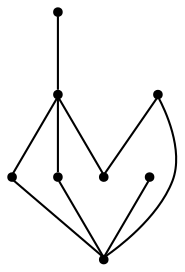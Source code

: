 graph {
  node [shape=point,comment="{\"directed\":false,\"doi\":\"10.1007/978-3-319-50106-2_25\",\"figure\":\"4 (3)\"}"]

  v0 [pos="1280.9707425904735,376.2708445134725"]
  v1 [pos="1242.4250334924468,380.56629281594377"]
  v2 [pos="1175.8988626911091,468.60518245208414"]
  v3 [pos="1198.9826982895931,373.3984796094876"]
  v4 [pos="1175.807072810162,290.82482826527337"]
  v5 [pos="1139.8399058439945,349.5866497478347"]
  v6 [pos="1137.3072745497134,411.1593468880677"]
  v7 [pos="1107.9369290065704,379.54204698228557"]

  v0 -- v1 [id="-1",pos="1280.9707425904735,376.2708445134725 1281.2332355787303,373.34004256981655 1279.6788802965227,375.94042724754127 1272.4360323438962,377.84904200733166 1271.4401105459115,378.13658530808533 1270.373224073776,378.41163363789735 1269.2272336100245,378.6699902126347 1263.5138142798678,379.9535066933319 1256.083507671868,380.8078066149652 1242.4250334924468,380.56629281594377"]
  v1 -- v2 [id="-3",pos="1242.4250334924468,380.56629281594377 1241.8811617558765,388.5965292648362 1241.5562249414402,392.36791209714505 1241.0393782823917,396.11013999725674 1239.3724715008589,414.39616434142675 1233.3257216851298,430.01513236903077 1224.616016113048,441.97936908693373 1222.8656813274956,444.3713770736877 1221.015385549322,446.6134136153228 1219.073395272828,448.70118654624844 1206.208822488365,463.824234582128 1189.2728104955409,466.8955175158747 1175.8988626911091,468.60518245208414"]
  v1 -- v4 [id="-4",pos="1242.4250334924468,380.56629281594377 1242.7897130679441,365.96820047716386 1239.11417534817,346.89454785020183 1231.3504110777621,331.0547399545046 1229.8459091150298,328.0001169820134 1228.187396004633,325.12051898416274 1226.4245978892118,322.41178097063874 1213.9643202644722,303.4631734345507 1195.1487618213334,293.0366447817684 1175.807072810162,290.82482826527337"]
  v1 -- v3 [id="-5",pos="1242.4250334924468,380.56629281594377 1233.1214756874842,381.0870199350911 1224.1075631251356,380.4244049493539 1216.6522026805626,379.14505345897055 1215.214468556413,378.895026864861 1213.851768765147,378.6241435253628 1212.5723698010652,378.3366002246091 1203.6708815612064,376.3196639228387 1198.8451565421126,373.3608675213859 1198.9826982895931,373.3984796094876"]
  v4 -- v7 [id="-6",pos="1175.807072810162,290.82482826527337 1152.8212587575595,293.140864921073 1133.9057393217995,303.42985351203964 1121.528762524244,322.2951294480309 1119.7617675732547,324.9913724906133 1118.1239842870275,327.8584437237031 1116.6404665021355,330.90057172525263 1108.96419989448,346.68623474686945 1105.4552638290743,365.734865638129 1107.9369290065704,379.54204698228557"]
  v5 -- v7 [id="-7",pos="1139.8399058439945,349.5866497478347 1128.271423983259,348.415595954067 1120.4743393819774,352.8662537333686 1114.9234520474567,358.91296123600443 1113.9440632380736,360.2965010718732 1113.110673435725,361.7383825659555 1112.385511120298,363.2427707085651 1108.9849297186495,368.6144000483413 1106.880534623355,374.50693932172516 1107.9369290065704,379.54204698228557"]
  v6 -- v7 [id="-8",pos="1137.3072745497134,411.1593468880677 1126.8961336852888,409.8746381391508 1118.6531670991096,404.4613271024167 1113.1397969310306,397.38112971319316 1112.1979252880892,395.77255322509814 1111.4394426417887,394.10980006910347 1110.7935114948134,392.3845402645814 1108.7609928322022,388.404953197376 1107.3447033437526,384.213102438661 1107.9369290065704,379.54204698228557"]
  v6 -- v3 [id="-9",pos="1137.3072745497134,411.1593468880677 1164.6188178930513,403.4070122642596 1164.6188178930513,403.4070122642596 1164.6188178930513,403.4070122642596 1175.166355913438,382.9248298595455 1175.166355913438,382.9248298595455 1175.166355913438,382.9248298595455 1198.9826982895931,373.3984796094876 1198.9826982895931,373.3984796094876 1198.9826982895931,373.3984796094876"]
  v2 -- v7 [id="-10",pos="1175.8988626911091,468.60518245208414 1160.72250118703,467.04558434245115 1143.552992524419,463.8576180922774 1130.3801430909568,448.6387116915402 1128.3881723181523,446.54257698616766 1126.4919657024009,444.28391227709625 1124.695847256106,441.87937752558145 1115.756969026641,429.8526023653319 1109.4600623756883,414.1919844345891 1107.5639829367722,395.8934651194774 1107.0013526169812,392.14290723873796 1106.626308129399,388.3715244064291 1107.9369290065704,379.54204698228557"]
}
